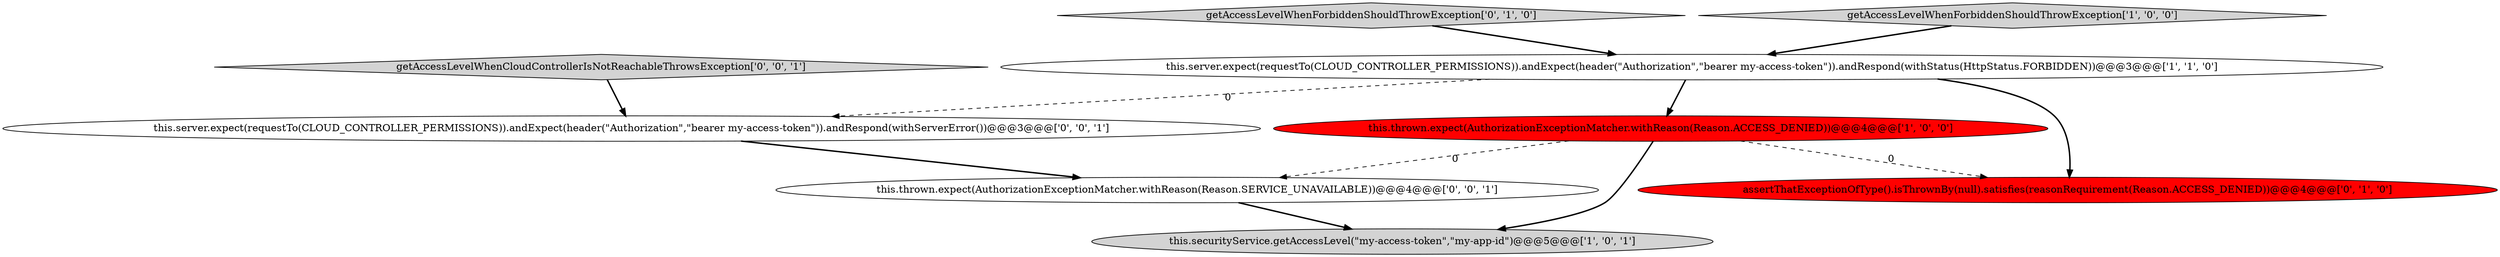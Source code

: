 digraph {
4 [style = filled, label = "getAccessLevelWhenForbiddenShouldThrowException['0', '1', '0']", fillcolor = lightgray, shape = diamond image = "AAA0AAABBB2BBB"];
7 [style = filled, label = "this.thrown.expect(AuthorizationExceptionMatcher.withReason(Reason.SERVICE_UNAVAILABLE))@@@4@@@['0', '0', '1']", fillcolor = white, shape = ellipse image = "AAA0AAABBB3BBB"];
8 [style = filled, label = "getAccessLevelWhenCloudControllerIsNotReachableThrowsException['0', '0', '1']", fillcolor = lightgray, shape = diamond image = "AAA0AAABBB3BBB"];
1 [style = filled, label = "getAccessLevelWhenForbiddenShouldThrowException['1', '0', '0']", fillcolor = lightgray, shape = diamond image = "AAA0AAABBB1BBB"];
0 [style = filled, label = "this.server.expect(requestTo(CLOUD_CONTROLLER_PERMISSIONS)).andExpect(header(\"Authorization\",\"bearer my-access-token\")).andRespond(withStatus(HttpStatus.FORBIDDEN))@@@3@@@['1', '1', '0']", fillcolor = white, shape = ellipse image = "AAA0AAABBB1BBB"];
5 [style = filled, label = "assertThatExceptionOfType().isThrownBy(null).satisfies(reasonRequirement(Reason.ACCESS_DENIED))@@@4@@@['0', '1', '0']", fillcolor = red, shape = ellipse image = "AAA1AAABBB2BBB"];
2 [style = filled, label = "this.securityService.getAccessLevel(\"my-access-token\",\"my-app-id\")@@@5@@@['1', '0', '1']", fillcolor = lightgray, shape = ellipse image = "AAA0AAABBB1BBB"];
6 [style = filled, label = "this.server.expect(requestTo(CLOUD_CONTROLLER_PERMISSIONS)).andExpect(header(\"Authorization\",\"bearer my-access-token\")).andRespond(withServerError())@@@3@@@['0', '0', '1']", fillcolor = white, shape = ellipse image = "AAA0AAABBB3BBB"];
3 [style = filled, label = "this.thrown.expect(AuthorizationExceptionMatcher.withReason(Reason.ACCESS_DENIED))@@@4@@@['1', '0', '0']", fillcolor = red, shape = ellipse image = "AAA1AAABBB1BBB"];
0->3 [style = bold, label=""];
3->5 [style = dashed, label="0"];
8->6 [style = bold, label=""];
0->6 [style = dashed, label="0"];
1->0 [style = bold, label=""];
3->2 [style = bold, label=""];
6->7 [style = bold, label=""];
3->7 [style = dashed, label="0"];
7->2 [style = bold, label=""];
4->0 [style = bold, label=""];
0->5 [style = bold, label=""];
}

